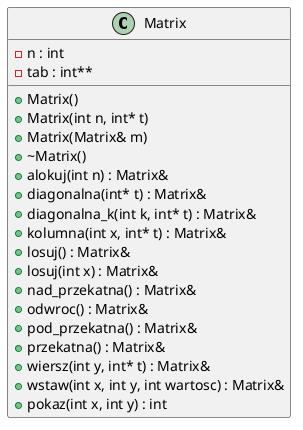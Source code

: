 @startuml inline_umlgraph_1.png
class Matrix {
-n : int
-tab : int**
+Matrix()
+Matrix(int n, int* t)
+Matrix(Matrix& m)
+~Matrix()
+alokuj(int n) : Matrix&
+diagonalna(int* t) : Matrix&
+diagonalna_k(int k, int* t) : Matrix&
+kolumna(int x, int* t) : Matrix&
+losuj() : Matrix&
+losuj(int x) : Matrix&
+nad_przekatna() : Matrix&
+odwroc() : Matrix&
+pod_przekatna() : Matrix&
+przekatna() : Matrix&
+wiersz(int y, int* t) : Matrix&
+wstaw(int x, int y, int wartosc) : Matrix&
+pokaz(int x, int y) : int

}
@enduml
